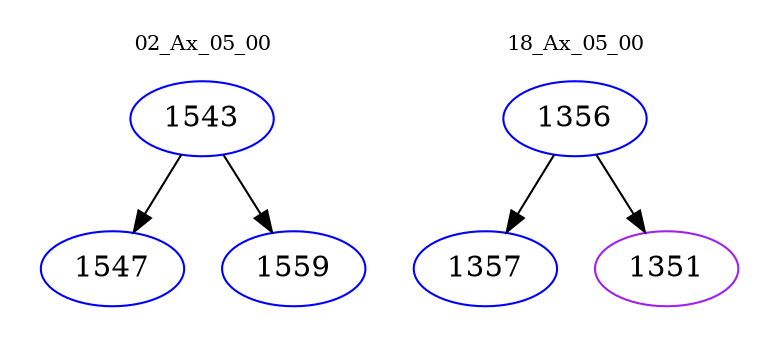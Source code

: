 digraph{
subgraph cluster_0 {
color = white
label = "02_Ax_05_00";
fontsize=10;
T0_1543 [label="1543", color="blue"]
T0_1543 -> T0_1547 [color="black"]
T0_1547 [label="1547", color="blue"]
T0_1543 -> T0_1559 [color="black"]
T0_1559 [label="1559", color="blue"]
}
subgraph cluster_1 {
color = white
label = "18_Ax_05_00";
fontsize=10;
T1_1356 [label="1356", color="blue"]
T1_1356 -> T1_1357 [color="black"]
T1_1357 [label="1357", color="blue"]
T1_1356 -> T1_1351 [color="black"]
T1_1351 [label="1351", color="purple"]
}
}
